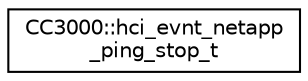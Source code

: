 digraph "Graphical Class Hierarchy"
{
  edge [fontname="Helvetica",fontsize="10",labelfontname="Helvetica",labelfontsize="10"];
  node [fontname="Helvetica",fontsize="10",shape=record];
  rankdir="LR";
  Node1 [label="CC3000::hci_evnt_netapp\l_ping_stop_t",height=0.2,width=0.4,color="black", fillcolor="white", style="filled",URL="$d7/ddb/structCC3000_1_1hci__evnt__netapp__ping__stop__t.html"];
}
